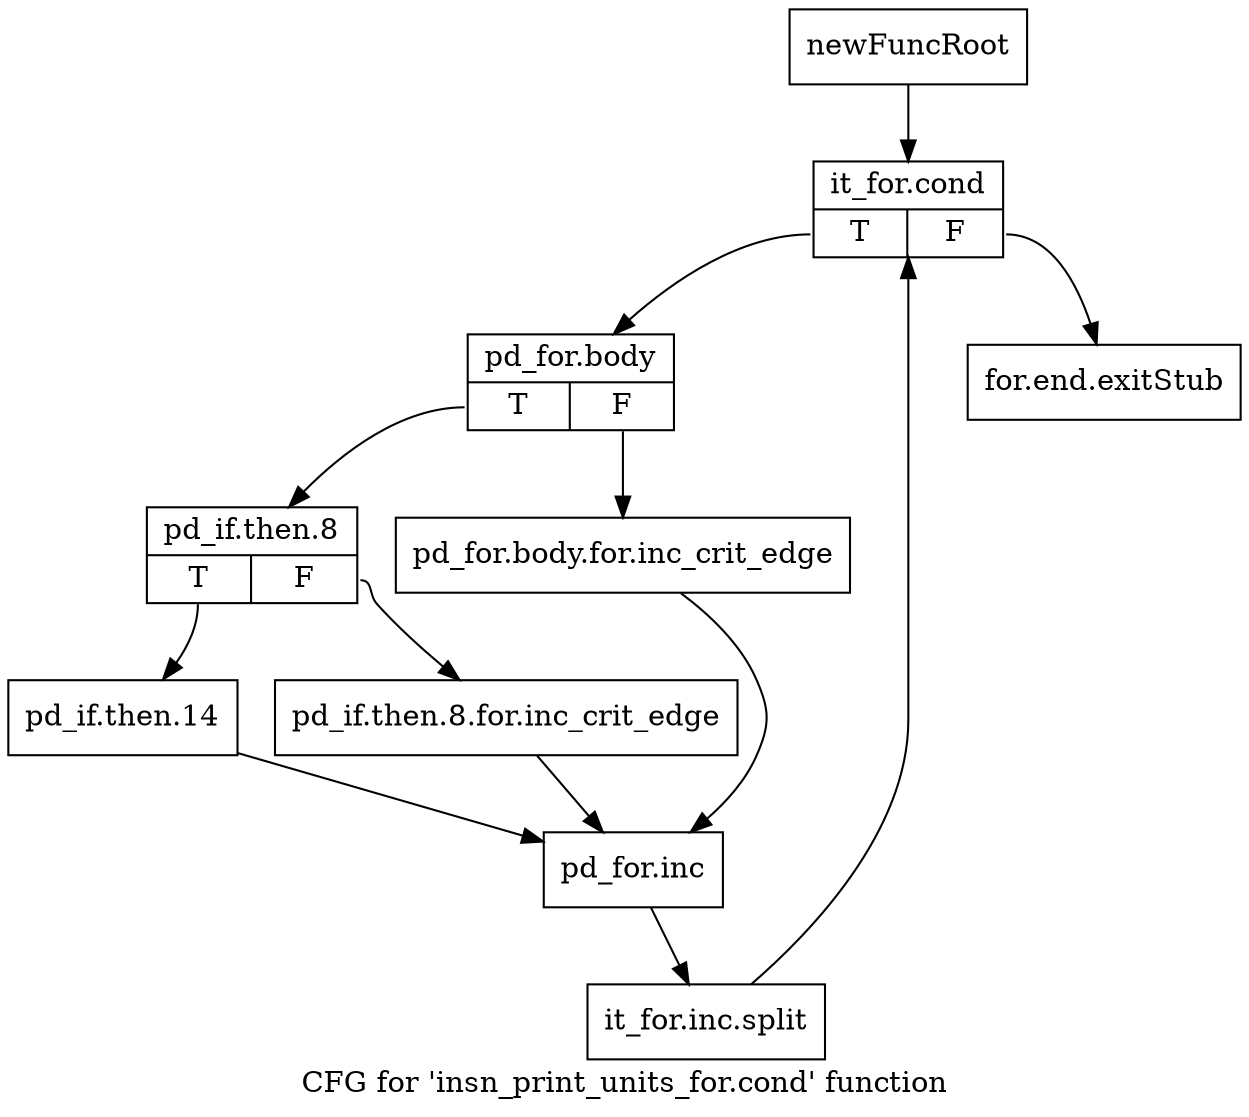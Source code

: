 digraph "CFG for 'insn_print_units_for.cond' function" {
	label="CFG for 'insn_print_units_for.cond' function";

	Node0xc25e510 [shape=record,label="{newFuncRoot}"];
	Node0xc25e510 -> Node0xc25ea20;
	Node0xc25e560 [shape=record,label="{for.end.exitStub}"];
	Node0xc25ea20 [shape=record,label="{it_for.cond|{<s0>T|<s1>F}}"];
	Node0xc25ea20:s0 -> Node0xc25ea70;
	Node0xc25ea20:s1 -> Node0xc25e560;
	Node0xc25ea70 [shape=record,label="{pd_for.body|{<s0>T|<s1>F}}"];
	Node0xc25ea70:s0 -> Node0xc25eb10;
	Node0xc25ea70:s1 -> Node0xc25eac0;
	Node0xc25eac0 [shape=record,label="{pd_for.body.for.inc_crit_edge}"];
	Node0xc25eac0 -> Node0xc25ec00;
	Node0xc25eb10 [shape=record,label="{pd_if.then.8|{<s0>T|<s1>F}}"];
	Node0xc25eb10:s0 -> Node0xc25ebb0;
	Node0xc25eb10:s1 -> Node0xc25eb60;
	Node0xc25eb60 [shape=record,label="{pd_if.then.8.for.inc_crit_edge}"];
	Node0xc25eb60 -> Node0xc25ec00;
	Node0xc25ebb0 [shape=record,label="{pd_if.then.14}"];
	Node0xc25ebb0 -> Node0xc25ec00;
	Node0xc25ec00 [shape=record,label="{pd_for.inc}"];
	Node0xc25ec00 -> Node0xfc334e0;
	Node0xfc334e0 [shape=record,label="{it_for.inc.split}"];
	Node0xfc334e0 -> Node0xc25ea20;
}
